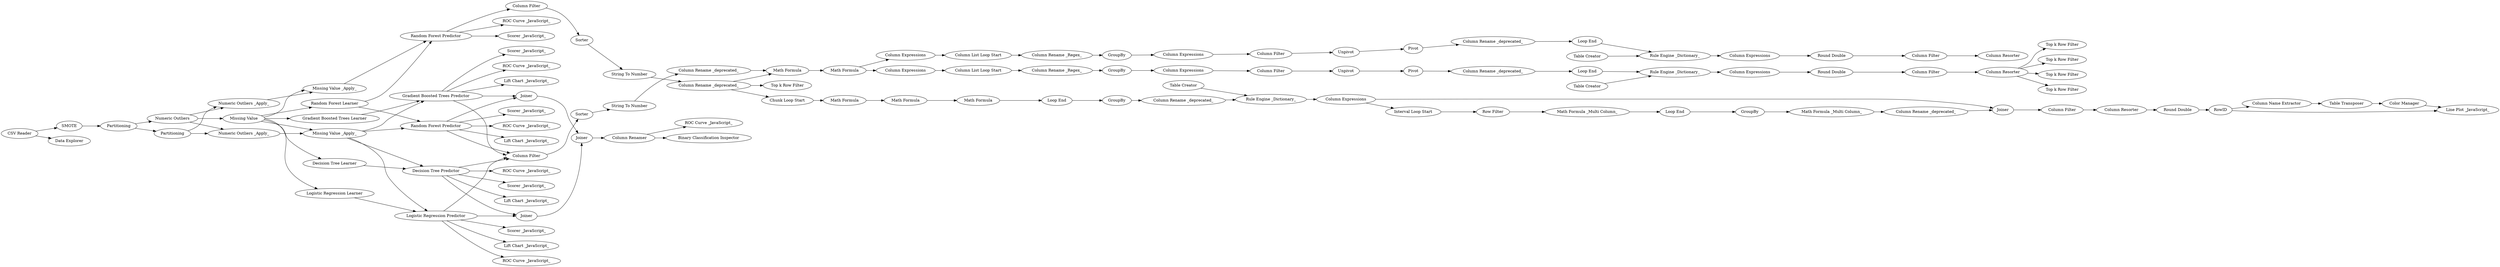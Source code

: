 digraph {
	538 -> 542
	643 -> 678
	621 -> 651
	418 -> 624
	540 -> 546
	620 -> 652
	567 -> 573
	590 -> 589
	634 -> 371
	542 -> 529
	657 -> 670
	11 -> 12
	372 -> 399
	678 -> 547
	666 -> 621
	418 -> 630
	575 -> 576
	618 -> 371
	544 -> 532
	396 -> 409
	665 -> 641
	571 -> 566
	621 -> 6
	537 -> 531
	14 -> 668
	1 -> 674
	586 -> 581
	564 -> 567
	410 -> 397
	371 -> 372
	547 -> 548
	588 -> 589
	566 -> 575
	544 -> 519
	592 -> 590
	563 -> 568
	588 -> 591
	570 -> 571
	678 -> 677
	591 -> 592
	577 -> 580
	403 -> 405
	566 -> 582
	658 -> 672
	666 -> 618
	543 -> 535
	530 -> 539
	670 -> 665
	376 -> 519
	579 -> 577
	546 -> 543
	12 -> 14
	14 -> 595
	672 -> 667
	665 -> 667
	536 -> 528
	665 -> 643
	401 -> 402
	544 -> 562
	666 -> 634
	658 -> 671
	545 -> 544
	519 -> 520
	634 -> 633
	405 -> 414
	634 -> 653
	634 -> 11
	529 -> 530
	671 -> 666
	531 -> 538
	10 -> 12
	584 -> 585
	419 -> 418
	620 -> 10
	666 -> 620
	618 -> 11
	670 -> 672
	620 -> 627
	569 -> 571
	414 -> 385
	539 -> 533
	641 -> 618
	415 -> 416
	535 -> 536
	581 -> 582
	665 -> 642
	409 -> 410
	404 -> 403
	568 -> 569
	402 -> 404
	665 -> 666
	548 -> 545
	678 -> 676
	1 -> 655
	520 -> 396
	620 -> 371
	674 -> 657
	618 -> 654
	670 -> 671
	644 -> 621
	657 -> 658
	587 -> 588
	528 -> 537
	634 -> 631
	399 -> 376
	549 -> 542
	418 -> 417
	573 -> 563
	621 -> 10
	562 -> 564
	585 -> 587
	618 -> 635
	665 -> 644
	582 -> 584
	397 -> 401
	576 -> 579
	541 -> 540
	667 -> 678
	416 -> 419
	520 -> 541
	385 -> 415
	384 -> 385
	642 -> 634
	621 -> 371
	618 -> 637
	418 -> 636
	620 -> 625
	621 -> 4
	580 -> 586
	643 -> 620
	544 [label="Column Rename _deprecated_"]
	536 [label="Column Filter"]
	532 [label="Top k Row Filter"]
	404 [label=Unpivot]
	658 [label=Partitioning]
	635 [label="Lift Chart _JavaScript_"]
	651 [label="Scorer _JavaScript_"]
	531 [label="Column Rename _deprecated_"]
	588 [label=RowID]
	528 [label=Unpivot]
	372 [label=Sorter]
	589 [label="Line Plot _JavaScript_"]
	6 [label="ROC Curve _JavaScript_"]
	538 [label="Loop End"]
	654 [label="Scorer _JavaScript_"]
	12 [label=Joiner]
	642 [label="Decision Tree Learner"]
	630 [label="Top k Row Filter"]
	633 [label="ROC Curve _JavaScript_"]
	567 [label="Math Formula"]
	592 [label="Table Transposer"]
	11 [label=Joiner]
	575 [label="Interval Loop Start"]
	371 [label="Column Filter"]
	666 [label="Missing Value _Apply_"]
	672 [label="Numeric Outliers _Apply_"]
	410 [label="Column Rename _Regex_"]
	545 [label="String To Number"]
	405 [label="Column Rename _deprecated_"]
	655 [label="Data Explorer"]
	624 [label="Top k Row Filter"]
	621 [label="Gradient Boosted Trees Predictor"]
	678 [label="Random Forest Predictor"]
	674 [label=SMOTE]
	403 [label=Pivot]
	652 [label="Scorer _JavaScript_"]
	657 [label=Partitioning]
	542 [label="Rule Engine _Dictionary_"]
	376 [label="Column Rename _deprecated_"]
	585 [label="Column Resorter"]
	618 [label="Logistic Regression Predictor"]
	529 [label="Column Expressions"]
	580 [label=GroupBy]
	667 [label="Missing Value _Apply_"]
	1 [label="CSV Reader"]
	397 [label=GroupBy]
	396 [label="Column Expressions"]
	677 [label="ROC Curve _JavaScript_"]
	563 [label="Loop End"]
	399 [label="String To Number"]
	569 [label="Column Rename _deprecated_"]
	620 [label="Random Forest Predictor"]
	586 [label="Math Formula _Multi Column_"]
	568 [label=GroupBy]
	401 [label="Column Expressions"]
	564 [label="Math Formula"]
	416 [label="Round Double"]
	582 [label=Joiner]
	581 [label="Column Rename _deprecated_"]
	671 [label="Numeric Outliers _Apply_"]
	627 [label="ROC Curve _JavaScript_"]
	668 [label="ROC Curve _JavaScript_"]
	571 [label="Rule Engine _Dictionary_"]
	566 [label="Column Expressions"]
	579 [label="Math Formula _Multi Column_"]
	520 [label="Math Formula"]
	653 [label="Scorer _JavaScript_"]
	385 [label="Rule Engine _Dictionary_"]
	595 [label="Binary Classification Inspector"]
	4 [label="Lift Chart _JavaScript_"]
	631 [label="Lift Chart _JavaScript_"]
	634 [label="Decision Tree Predictor"]
	591 [label="Column Name Extractor"]
	414 [label="Loop End"]
	535 [label="Column Expressions"]
	14 [label="Column Renamer"]
	417 [label="Top k Row Filter"]
	636 [label="Top k Row Filter"]
	533 [label="Column Resorter"]
	543 [label=GroupBy]
	562 [label="Chunk Loop Start"]
	641 [label="Logistic Regression Learner"]
	570 [label="Table Creator"]
	584 [label="Column Filter"]
	587 [label="Round Double"]
	546 [label="Column Rename _Regex_"]
	419 [label="Column Filter"]
	576 [label="Row Filter"]
	384 [label="Table Creator"]
	625 [label="Lift Chart _JavaScript_"]
	670 [label="Numeric Outliers"]
	573 [label="Math Formula"]
	415 [label="Column Expressions"]
	643 [label="Random Forest Learner"]
	644 [label="Gradient Boosted Trees Learner"]
	10 [label=Joiner]
	637 [label="ROC Curve _JavaScript_"]
	590 [label="Color Manager"]
	541 [label="Column Expressions"]
	548 [label=Sorter]
	537 [label=Pivot]
	418 [label="Column Resorter"]
	409 [label="Column List Loop Start"]
	530 [label="Round Double"]
	676 [label="Scorer _JavaScript_"]
	519 [label="Math Formula"]
	665 [label="Missing Value"]
	539 [label="Column Filter"]
	547 [label="Column Filter"]
	549 [label="Table Creator"]
	540 [label="Column List Loop Start"]
	402 [label="Column Filter"]
	577 [label="Loop End"]
	rankdir=LR
}
